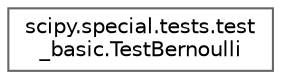 digraph "Graphical Class Hierarchy"
{
 // LATEX_PDF_SIZE
  bgcolor="transparent";
  edge [fontname=Helvetica,fontsize=10,labelfontname=Helvetica,labelfontsize=10];
  node [fontname=Helvetica,fontsize=10,shape=box,height=0.2,width=0.4];
  rankdir="LR";
  Node0 [id="Node000000",label="scipy.special.tests.test\l_basic.TestBernoulli",height=0.2,width=0.4,color="grey40", fillcolor="white", style="filled",URL="$d5/d50/classscipy_1_1special_1_1tests_1_1test__basic_1_1TestBernoulli.html",tooltip=" "];
}
